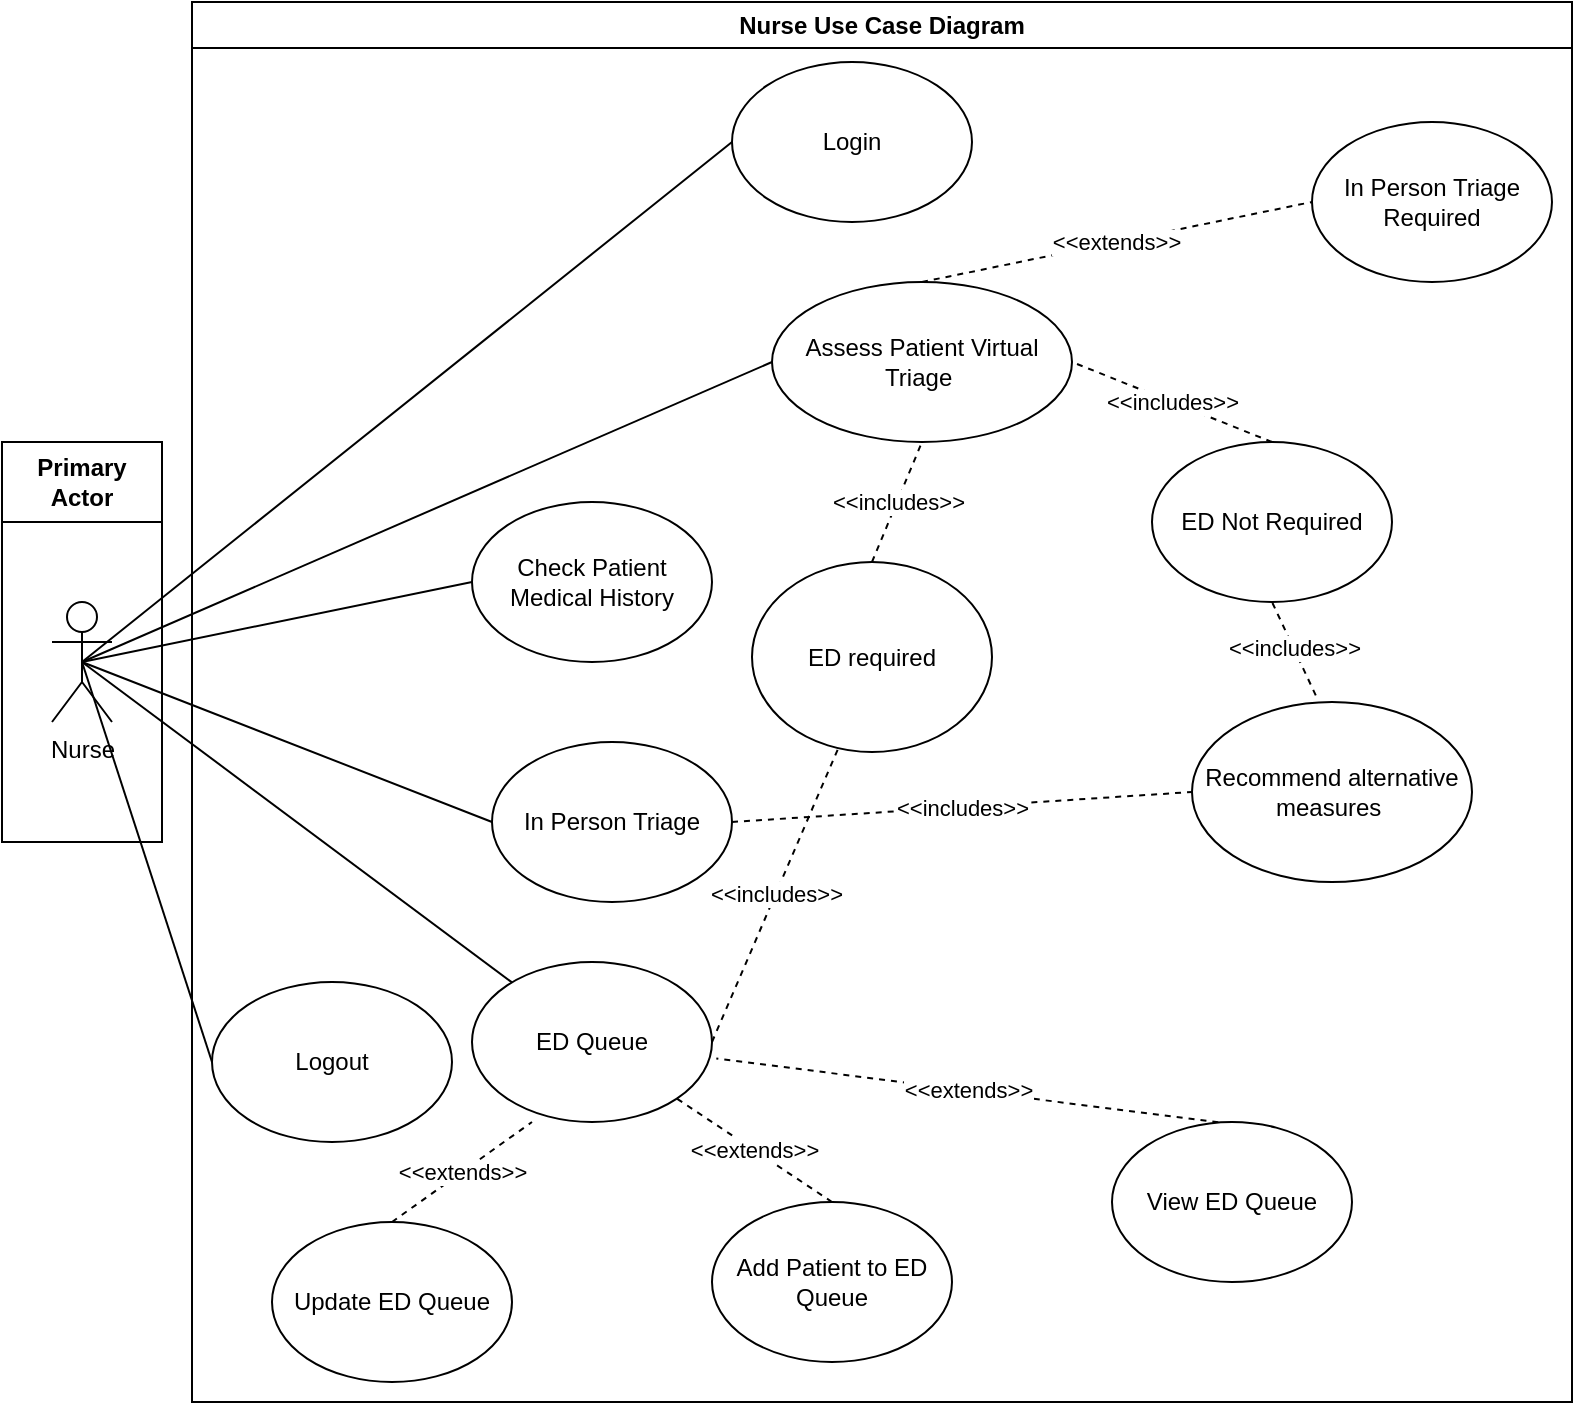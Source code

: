 <mxfile version="24.7.16">
  <diagram name="Page-1" id="cs-93JfKSjwVCzdSiUG0">
    <mxGraphModel dx="2567" dy="1623" grid="1" gridSize="10" guides="1" tooltips="1" connect="1" arrows="1" fold="1" page="1" pageScale="1" pageWidth="827" pageHeight="1169" math="0" shadow="0">
      <root>
        <mxCell id="0" />
        <mxCell id="1" parent="0" />
        <mxCell id="X_wR6jChlvGeCeVIgnp7-7" value="Login" style="ellipse;whiteSpace=wrap;html=1;" parent="1" vertex="1">
          <mxGeometry x="-1250" y="20" width="120" height="80" as="geometry" />
        </mxCell>
        <mxCell id="X_wR6jChlvGeCeVIgnp7-8" value="" style="endArrow=none;html=1;rounded=0;entryX=0;entryY=0.5;entryDx=0;entryDy=0;exitX=0.5;exitY=0.5;exitDx=0;exitDy=0;exitPerimeter=0;" parent="1" source="X_wR6jChlvGeCeVIgnp7-4" target="X_wR6jChlvGeCeVIgnp7-7" edge="1">
          <mxGeometry width="50" height="50" relative="1" as="geometry">
            <mxPoint x="-1520" y="260" as="sourcePoint" />
            <mxPoint x="-1470" y="210" as="targetPoint" />
          </mxGeometry>
        </mxCell>
        <mxCell id="X_wR6jChlvGeCeVIgnp7-28" value="" style="endArrow=none;html=1;rounded=0;entryX=0;entryY=0.5;entryDx=0;entryDy=0;exitX=0.5;exitY=0.5;exitDx=0;exitDy=0;exitPerimeter=0;" parent="1" source="X_wR6jChlvGeCeVIgnp7-4" target="X_wR6jChlvGeCeVIgnp7-27" edge="1">
          <mxGeometry width="50" height="50" relative="1" as="geometry">
            <mxPoint x="-1420" y="300" as="sourcePoint" />
            <mxPoint x="-1370" y="250" as="targetPoint" />
          </mxGeometry>
        </mxCell>
        <mxCell id="X_wR6jChlvGeCeVIgnp7-40" value="" style="endArrow=none;html=1;rounded=0;entryX=0;entryY=0.5;entryDx=0;entryDy=0;exitX=0.5;exitY=0.5;exitDx=0;exitDy=0;exitPerimeter=0;" parent="1" source="X_wR6jChlvGeCeVIgnp7-4" target="X_wR6jChlvGeCeVIgnp7-30" edge="1">
          <mxGeometry width="50" height="50" relative="1" as="geometry">
            <mxPoint x="-1470" y="380" as="sourcePoint" />
            <mxPoint x="-1420" y="330" as="targetPoint" />
          </mxGeometry>
        </mxCell>
        <mxCell id="X_wR6jChlvGeCeVIgnp7-46" value="" style="endArrow=none;html=1;rounded=0;entryX=0.5;entryY=0.5;entryDx=0;entryDy=0;entryPerimeter=0;exitX=0;exitY=0.5;exitDx=0;exitDy=0;" parent="1" source="X_wR6jChlvGeCeVIgnp7-45" target="X_wR6jChlvGeCeVIgnp7-4" edge="1">
          <mxGeometry width="50" height="50" relative="1" as="geometry">
            <mxPoint x="-1460" y="500" as="sourcePoint" />
            <mxPoint x="-1410" y="450" as="targetPoint" />
          </mxGeometry>
        </mxCell>
        <mxCell id="X_wR6jChlvGeCeVIgnp7-48" value="Nurse Use Case Diagram" style="swimlane;whiteSpace=wrap;html=1;" parent="1" vertex="1">
          <mxGeometry x="-1520" y="-10" width="690" height="700" as="geometry" />
        </mxCell>
        <mxCell id="X_wR6jChlvGeCeVIgnp7-27" value="Assess Patient Virtual Triage&amp;nbsp;" style="ellipse;whiteSpace=wrap;html=1;" parent="X_wR6jChlvGeCeVIgnp7-48" vertex="1">
          <mxGeometry x="290" y="140" width="150" height="80" as="geometry" />
        </mxCell>
        <mxCell id="X_wR6jChlvGeCeVIgnp7-32" value="ED required" style="ellipse;whiteSpace=wrap;html=1;" parent="X_wR6jChlvGeCeVIgnp7-48" vertex="1">
          <mxGeometry x="280" y="280" width="120" height="95" as="geometry" />
        </mxCell>
        <mxCell id="X_wR6jChlvGeCeVIgnp7-37" value="&amp;lt;&amp;lt;includes&amp;gt;&amp;gt;" style="endArrow=none;dashed=1;html=1;rounded=0;entryX=0.5;entryY=1;entryDx=0;entryDy=0;exitX=0.5;exitY=0;exitDx=0;exitDy=0;" parent="X_wR6jChlvGeCeVIgnp7-48" source="X_wR6jChlvGeCeVIgnp7-32" target="X_wR6jChlvGeCeVIgnp7-27" edge="1">
          <mxGeometry width="50" height="50" relative="1" as="geometry">
            <mxPoint x="370" y="320" as="sourcePoint" />
            <mxPoint x="420" y="270" as="targetPoint" />
          </mxGeometry>
        </mxCell>
        <mxCell id="X_wR6jChlvGeCeVIgnp7-38" value="ED Not Required" style="ellipse;whiteSpace=wrap;html=1;" parent="X_wR6jChlvGeCeVIgnp7-48" vertex="1">
          <mxGeometry x="480" y="220" width="120" height="80" as="geometry" />
        </mxCell>
        <mxCell id="X_wR6jChlvGeCeVIgnp7-39" value="&amp;lt;&amp;lt;includes&amp;gt;&amp;gt;" style="endArrow=none;dashed=1;html=1;rounded=0;entryX=1;entryY=0.5;entryDx=0;entryDy=0;exitX=0.5;exitY=0;exitDx=0;exitDy=0;" parent="X_wR6jChlvGeCeVIgnp7-48" source="X_wR6jChlvGeCeVIgnp7-38" target="X_wR6jChlvGeCeVIgnp7-27" edge="1">
          <mxGeometry x="-0.004" width="50" height="50" relative="1" as="geometry">
            <mxPoint x="500" y="310" as="sourcePoint" />
            <mxPoint x="550" y="260" as="targetPoint" />
            <mxPoint as="offset" />
          </mxGeometry>
        </mxCell>
        <mxCell id="X_wR6jChlvGeCeVIgnp7-43" value="Recommend alternative measures&amp;nbsp;" style="ellipse;whiteSpace=wrap;html=1;" parent="X_wR6jChlvGeCeVIgnp7-48" vertex="1">
          <mxGeometry x="500" y="350" width="140" height="90" as="geometry" />
        </mxCell>
        <mxCell id="X_wR6jChlvGeCeVIgnp7-44" value="&amp;lt;&amp;lt;includes&amp;gt;&amp;gt;" style="endArrow=none;dashed=1;html=1;rounded=0;entryX=0.5;entryY=1;entryDx=0;entryDy=0;exitX=0.442;exitY=-0.037;exitDx=0;exitDy=0;exitPerimeter=0;" parent="X_wR6jChlvGeCeVIgnp7-48" source="X_wR6jChlvGeCeVIgnp7-43" target="X_wR6jChlvGeCeVIgnp7-38" edge="1">
          <mxGeometry width="50" height="50" relative="1" as="geometry">
            <mxPoint x="630" y="430" as="sourcePoint" />
            <mxPoint x="680" y="380" as="targetPoint" />
          </mxGeometry>
        </mxCell>
        <mxCell id="X_wR6jChlvGeCeVIgnp7-45" value="Logout" style="ellipse;whiteSpace=wrap;html=1;" parent="X_wR6jChlvGeCeVIgnp7-48" vertex="1">
          <mxGeometry x="10" y="490" width="120" height="80" as="geometry" />
        </mxCell>
        <mxCell id="X_wR6jChlvGeCeVIgnp7-30" value="Check Patient Medical History" style="ellipse;whiteSpace=wrap;html=1;" parent="X_wR6jChlvGeCeVIgnp7-48" vertex="1">
          <mxGeometry x="140" y="250" width="120" height="80" as="geometry" />
        </mxCell>
        <mxCell id="A1zP9U_FgMAEuL-WW70M-5" value="In Person Triage" style="ellipse;whiteSpace=wrap;html=1;" parent="X_wR6jChlvGeCeVIgnp7-48" vertex="1">
          <mxGeometry x="150" y="370" width="120" height="80" as="geometry" />
        </mxCell>
        <mxCell id="A1zP9U_FgMAEuL-WW70M-7" value="In Person Triage Required" style="ellipse;whiteSpace=wrap;html=1;" parent="X_wR6jChlvGeCeVIgnp7-48" vertex="1">
          <mxGeometry x="560" y="60" width="120" height="80" as="geometry" />
        </mxCell>
        <mxCell id="A1zP9U_FgMAEuL-WW70M-9" value="&amp;lt;&amp;lt;extends&amp;gt;&amp;gt;" style="endArrow=none;dashed=1;html=1;rounded=0;entryX=0;entryY=0.5;entryDx=0;entryDy=0;exitX=0.5;exitY=0;exitDx=0;exitDy=0;" parent="X_wR6jChlvGeCeVIgnp7-48" source="X_wR6jChlvGeCeVIgnp7-27" target="A1zP9U_FgMAEuL-WW70M-7" edge="1">
          <mxGeometry width="50" height="50" relative="1" as="geometry">
            <mxPoint x="430" y="150" as="sourcePoint" />
            <mxPoint x="480" y="100" as="targetPoint" />
          </mxGeometry>
        </mxCell>
        <mxCell id="A1zP9U_FgMAEuL-WW70M-13" value="&amp;lt;&amp;lt;includes&amp;gt;&amp;gt;" style="endArrow=none;dashed=1;html=1;rounded=0;exitX=1;exitY=0.5;exitDx=0;exitDy=0;entryX=0;entryY=0.5;entryDx=0;entryDy=0;" parent="X_wR6jChlvGeCeVIgnp7-48" source="A1zP9U_FgMAEuL-WW70M-5" target="X_wR6jChlvGeCeVIgnp7-43" edge="1">
          <mxGeometry width="50" height="50" relative="1" as="geometry">
            <mxPoint x="300" y="440" as="sourcePoint" />
            <mxPoint x="350" y="390" as="targetPoint" />
          </mxGeometry>
        </mxCell>
        <mxCell id="A1zP9U_FgMAEuL-WW70M-14" value="&lt;div&gt;&lt;span style=&quot;background-color: initial;&quot;&gt;ED Queue&lt;/span&gt;&lt;br&gt;&lt;/div&gt;" style="ellipse;whiteSpace=wrap;html=1;" parent="X_wR6jChlvGeCeVIgnp7-48" vertex="1">
          <mxGeometry x="140" y="480" width="120" height="80" as="geometry" />
        </mxCell>
        <mxCell id="ZPAgTITpMclQm9SDmYgl-1" value="&amp;lt;&amp;lt;extends&amp;gt;&amp;gt;" style="endArrow=none;dashed=1;html=1;rounded=0;entryX=1.018;entryY=0.603;entryDx=0;entryDy=0;entryPerimeter=0;exitX=0.443;exitY=0.002;exitDx=0;exitDy=0;exitPerimeter=0;" edge="1" parent="X_wR6jChlvGeCeVIgnp7-48" source="ZPAgTITpMclQm9SDmYgl-2" target="A1zP9U_FgMAEuL-WW70M-14">
          <mxGeometry width="50" height="50" relative="1" as="geometry">
            <mxPoint x="350" y="590" as="sourcePoint" />
            <mxPoint x="350" y="580" as="targetPoint" />
          </mxGeometry>
        </mxCell>
        <mxCell id="ZPAgTITpMclQm9SDmYgl-2" value="View ED Queue" style="ellipse;whiteSpace=wrap;html=1;" vertex="1" parent="X_wR6jChlvGeCeVIgnp7-48">
          <mxGeometry x="460" y="560" width="120" height="80" as="geometry" />
        </mxCell>
        <mxCell id="ZPAgTITpMclQm9SDmYgl-3" value="Update ED Queue" style="ellipse;whiteSpace=wrap;html=1;" vertex="1" parent="X_wR6jChlvGeCeVIgnp7-48">
          <mxGeometry x="40" y="610" width="120" height="80" as="geometry" />
        </mxCell>
        <mxCell id="ZPAgTITpMclQm9SDmYgl-4" value="&amp;lt;&amp;lt;extends&amp;gt;&amp;gt;" style="endArrow=none;dashed=1;html=1;rounded=0;exitX=0.5;exitY=0;exitDx=0;exitDy=0;" edge="1" parent="X_wR6jChlvGeCeVIgnp7-48" source="ZPAgTITpMclQm9SDmYgl-3">
          <mxGeometry width="50" height="50" relative="1" as="geometry">
            <mxPoint x="120" y="610" as="sourcePoint" />
            <mxPoint x="170" y="560" as="targetPoint" />
          </mxGeometry>
        </mxCell>
        <mxCell id="ZPAgTITpMclQm9SDmYgl-5" value="Add Patient to ED Queue" style="ellipse;whiteSpace=wrap;html=1;" vertex="1" parent="X_wR6jChlvGeCeVIgnp7-48">
          <mxGeometry x="260" y="600" width="120" height="80" as="geometry" />
        </mxCell>
        <mxCell id="ZPAgTITpMclQm9SDmYgl-8" value="&amp;lt;&amp;lt;extends&amp;gt;&amp;gt;" style="endArrow=none;dashed=1;html=1;rounded=0;exitX=0.5;exitY=0;exitDx=0;exitDy=0;" edge="1" parent="X_wR6jChlvGeCeVIgnp7-48" source="ZPAgTITpMclQm9SDmYgl-5" target="A1zP9U_FgMAEuL-WW70M-14">
          <mxGeometry width="50" height="50" relative="1" as="geometry">
            <mxPoint x="240" y="610" as="sourcePoint" />
            <mxPoint x="290" y="560" as="targetPoint" />
          </mxGeometry>
        </mxCell>
        <mxCell id="ZPAgTITpMclQm9SDmYgl-9" value="&amp;lt;&amp;lt;includes&amp;gt;&amp;gt;" style="endArrow=none;dashed=1;html=1;rounded=0;entryX=0.362;entryY=0.973;entryDx=0;entryDy=0;entryPerimeter=0;" edge="1" parent="X_wR6jChlvGeCeVIgnp7-48" target="X_wR6jChlvGeCeVIgnp7-32">
          <mxGeometry width="50" height="50" relative="1" as="geometry">
            <mxPoint x="260" y="520" as="sourcePoint" />
            <mxPoint x="350" y="450" as="targetPoint" />
          </mxGeometry>
        </mxCell>
        <mxCell id="X_wR6jChlvGeCeVIgnp7-50" value="Primary Actor" style="swimlane;whiteSpace=wrap;html=1;startSize=40;" parent="1" vertex="1">
          <mxGeometry x="-1615" y="210" width="80" height="200" as="geometry" />
        </mxCell>
        <mxCell id="X_wR6jChlvGeCeVIgnp7-4" value="Nurse" style="shape=umlActor;verticalLabelPosition=bottom;verticalAlign=top;html=1;outlineConnect=0;" parent="X_wR6jChlvGeCeVIgnp7-50" vertex="1">
          <mxGeometry x="25" y="80" width="30" height="60" as="geometry" />
        </mxCell>
        <mxCell id="A1zP9U_FgMAEuL-WW70M-6" value="" style="endArrow=none;html=1;rounded=0;entryX=0;entryY=0.5;entryDx=0;entryDy=0;exitX=0.5;exitY=0.5;exitDx=0;exitDy=0;exitPerimeter=0;" parent="1" source="X_wR6jChlvGeCeVIgnp7-4" target="A1zP9U_FgMAEuL-WW70M-5" edge="1">
          <mxGeometry width="50" height="50" relative="1" as="geometry">
            <mxPoint x="-1460" y="430" as="sourcePoint" />
            <mxPoint x="-1410" y="380" as="targetPoint" />
          </mxGeometry>
        </mxCell>
        <mxCell id="A1zP9U_FgMAEuL-WW70M-15" value="" style="endArrow=none;html=1;rounded=0;entryX=0.5;entryY=0.5;entryDx=0;entryDy=0;entryPerimeter=0;" parent="1" source="A1zP9U_FgMAEuL-WW70M-14" target="X_wR6jChlvGeCeVIgnp7-4" edge="1">
          <mxGeometry width="50" height="50" relative="1" as="geometry">
            <mxPoint x="-1470" y="490" as="sourcePoint" />
            <mxPoint x="-1420" y="440" as="targetPoint" />
          </mxGeometry>
        </mxCell>
      </root>
    </mxGraphModel>
  </diagram>
</mxfile>
